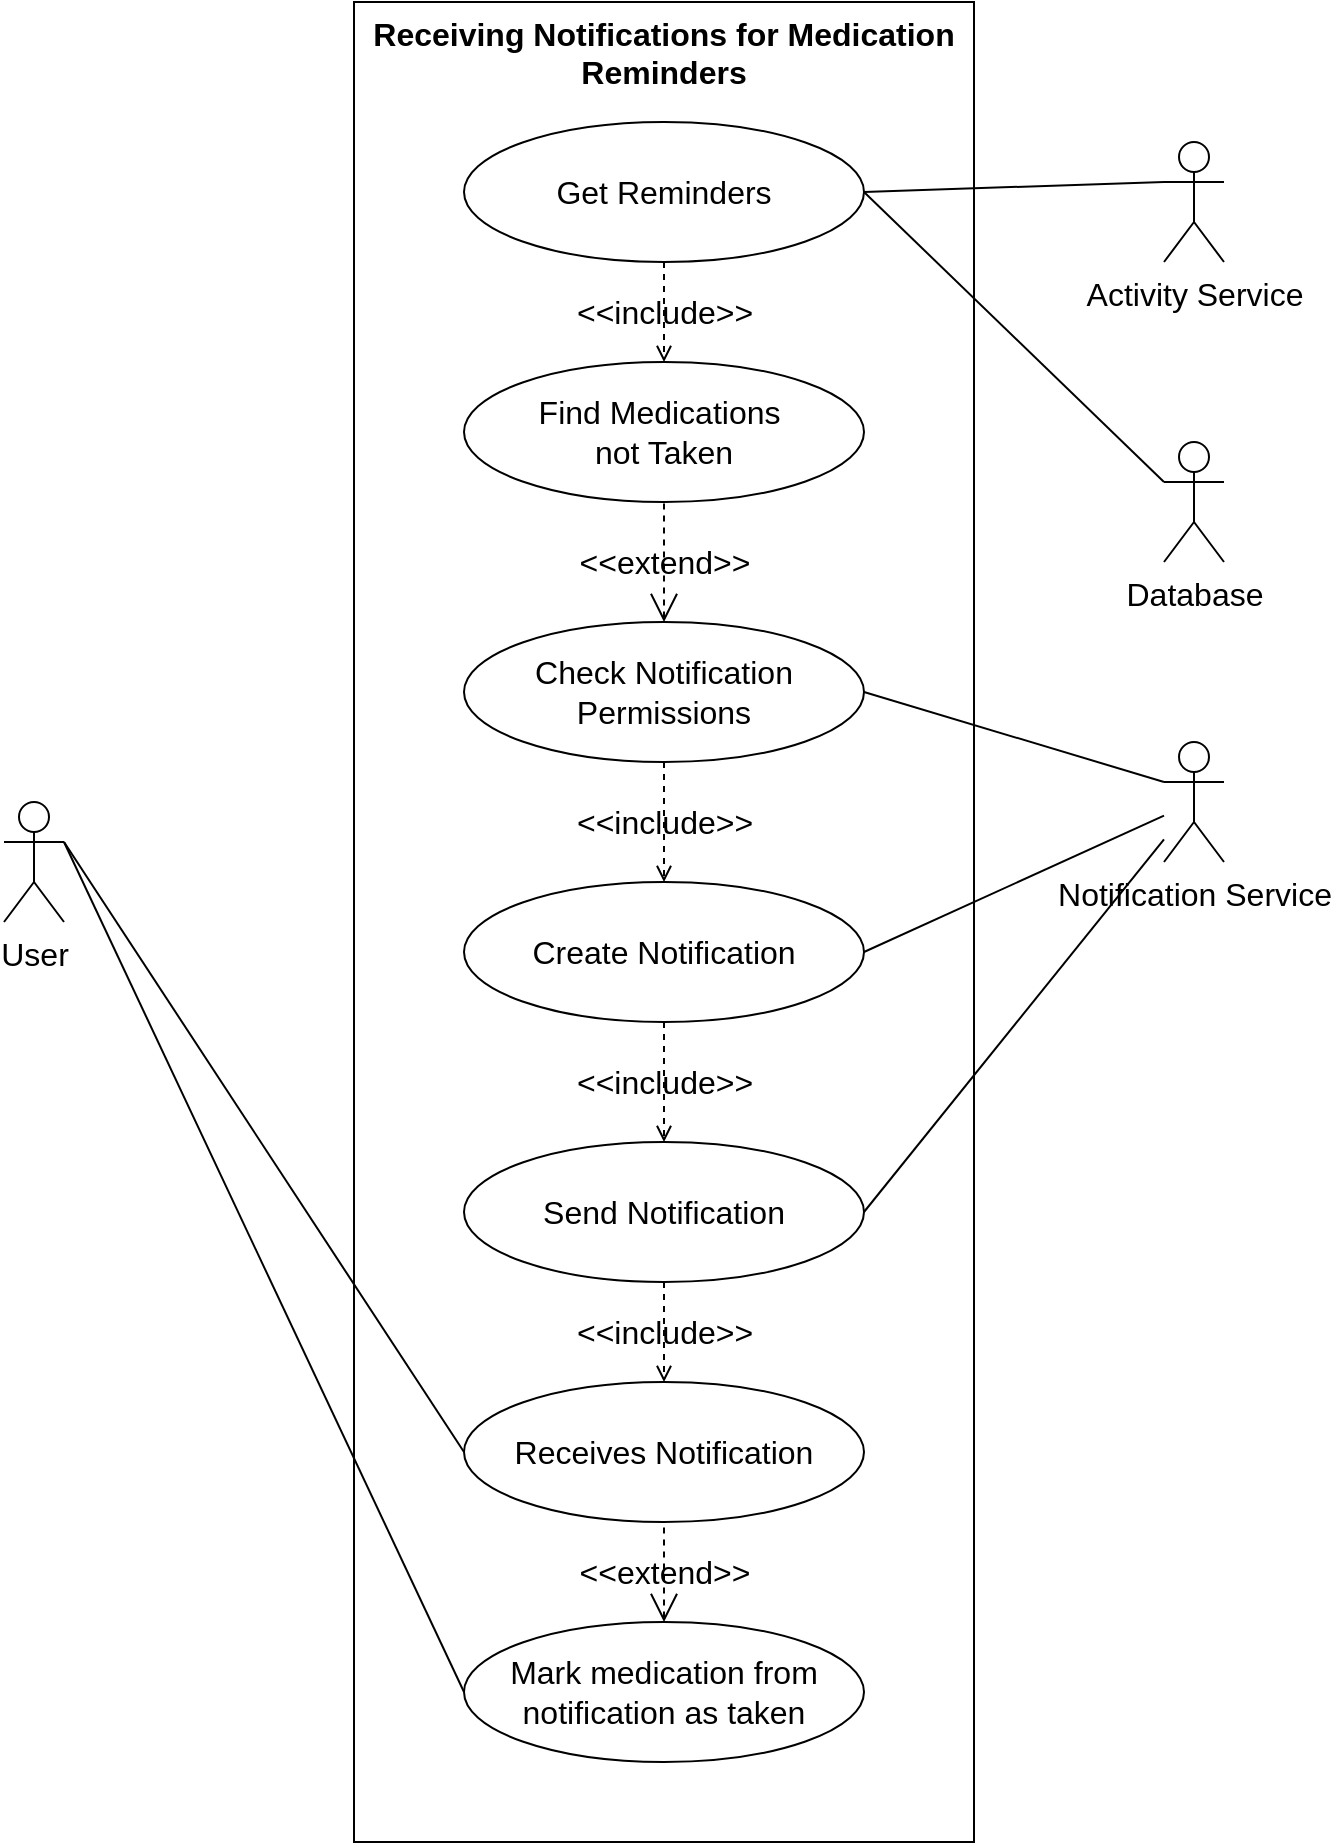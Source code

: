 <mxfile version="24.2.2" type="device" pages="4">
  <diagram name="Receive Notifications" id="eH_CgCgpKJzSwUUcgPdi">
    <mxGraphModel dx="1050" dy="522" grid="1" gridSize="10" guides="1" tooltips="1" connect="1" arrows="1" fold="1" page="1" pageScale="1" pageWidth="827" pageHeight="1169" math="0" shadow="0">
      <root>
        <mxCell id="0" />
        <mxCell id="1" parent="0" />
        <mxCell id="_-qtAuHiCCSlVKN4dOLj-3" value="Receiving Notifications for Medication Reminders" style="shape=rect;html=1;verticalAlign=top;fontStyle=1;whiteSpace=wrap;align=center;fontSize=16;" parent="1" vertex="1">
          <mxGeometry x="245" y="190" width="310" height="920" as="geometry" />
        </mxCell>
        <mxCell id="_-qtAuHiCCSlVKN4dOLj-2" value="Get Reminders" style="ellipse;whiteSpace=wrap;html=1;fontSize=16;" parent="1" vertex="1">
          <mxGeometry x="300" y="250" width="200" height="70" as="geometry" />
        </mxCell>
        <mxCell id="_-qtAuHiCCSlVKN4dOLj-4" value="Find Medications&amp;nbsp;&lt;div&gt;not Taken&lt;/div&gt;" style="ellipse;whiteSpace=wrap;html=1;fontSize=16;" parent="1" vertex="1">
          <mxGeometry x="300" y="370" width="200" height="70" as="geometry" />
        </mxCell>
        <mxCell id="_-qtAuHiCCSlVKN4dOLj-5" value="Check Notification Permissions" style="ellipse;whiteSpace=wrap;html=1;fontSize=16;" parent="1" vertex="1">
          <mxGeometry x="300" y="500" width="200" height="70" as="geometry" />
        </mxCell>
        <mxCell id="_-qtAuHiCCSlVKN4dOLj-6" value="Create Notification" style="ellipse;whiteSpace=wrap;html=1;fontSize=16;" parent="1" vertex="1">
          <mxGeometry x="300" y="630" width="200" height="70" as="geometry" />
        </mxCell>
        <mxCell id="_-qtAuHiCCSlVKN4dOLj-7" value="Send Notification" style="ellipse;whiteSpace=wrap;html=1;fontSize=16;" parent="1" vertex="1">
          <mxGeometry x="300" y="760" width="200" height="70" as="geometry" />
        </mxCell>
        <mxCell id="_-qtAuHiCCSlVKN4dOLj-8" value="Mark medication from&lt;div style=&quot;font-size: 16px;&quot;&gt;notification as taken&lt;/div&gt;" style="ellipse;whiteSpace=wrap;html=1;fontSize=16;" parent="1" vertex="1">
          <mxGeometry x="300" y="1000" width="200" height="70" as="geometry" />
        </mxCell>
        <mxCell id="_-qtAuHiCCSlVKN4dOLj-9" value="&amp;lt;&amp;lt;include&amp;gt;&amp;gt;" style="edgeStyle=none;html=1;endArrow=open;verticalAlign=middle;dashed=1;labelBackgroundColor=none;rounded=0;exitX=0.5;exitY=1;exitDx=0;exitDy=0;entryX=0.5;entryY=0;entryDx=0;entryDy=0;fontSize=16;" parent="1" source="_-qtAuHiCCSlVKN4dOLj-2" target="_-qtAuHiCCSlVKN4dOLj-4" edge="1">
          <mxGeometry width="160" relative="1" as="geometry">
            <mxPoint x="480" y="360" as="sourcePoint" />
            <mxPoint x="640" y="360" as="targetPoint" />
            <mxPoint as="offset" />
          </mxGeometry>
        </mxCell>
        <mxCell id="_-qtAuHiCCSlVKN4dOLj-10" value="&amp;lt;&amp;lt;extend&amp;gt;&amp;gt;" style="edgeStyle=none;html=1;startArrow=open;endArrow=none;startSize=12;verticalAlign=middle;dashed=1;labelBackgroundColor=none;rounded=0;entryX=0.5;entryY=1;entryDx=0;entryDy=0;fontSize=16;" parent="1" source="_-qtAuHiCCSlVKN4dOLj-5" target="_-qtAuHiCCSlVKN4dOLj-4" edge="1">
          <mxGeometry width="160" relative="1" as="geometry">
            <mxPoint x="100" y="500" as="sourcePoint" />
            <mxPoint x="260" y="500" as="targetPoint" />
            <mxPoint as="offset" />
          </mxGeometry>
        </mxCell>
        <mxCell id="_-qtAuHiCCSlVKN4dOLj-11" value="&amp;lt;&amp;lt;include&amp;gt;&amp;gt;" style="edgeStyle=none;html=1;endArrow=open;verticalAlign=middle;dashed=1;labelBackgroundColor=none;rounded=0;exitX=0.5;exitY=1;exitDx=0;exitDy=0;fontSize=16;" parent="1" source="_-qtAuHiCCSlVKN4dOLj-6" target="_-qtAuHiCCSlVKN4dOLj-7" edge="1">
          <mxGeometry width="160" relative="1" as="geometry">
            <mxPoint x="210" y="670" as="sourcePoint" />
            <mxPoint x="370" y="670" as="targetPoint" />
          </mxGeometry>
        </mxCell>
        <mxCell id="_-qtAuHiCCSlVKN4dOLj-14" value="&amp;lt;&amp;lt;include&amp;gt;&amp;gt;" style="edgeStyle=none;html=1;endArrow=open;verticalAlign=middle;dashed=1;labelBackgroundColor=none;rounded=0;exitX=0.5;exitY=1;exitDx=0;exitDy=0;entryX=0.5;entryY=0;entryDx=0;entryDy=0;fontSize=16;" parent="1" source="_-qtAuHiCCSlVKN4dOLj-5" target="_-qtAuHiCCSlVKN4dOLj-6" edge="1">
          <mxGeometry width="160" relative="1" as="geometry">
            <mxPoint x="200" y="620" as="sourcePoint" />
            <mxPoint x="360" y="620" as="targetPoint" />
          </mxGeometry>
        </mxCell>
        <mxCell id="_-qtAuHiCCSlVKN4dOLj-21" style="rounded=0;orthogonalLoop=1;jettySize=auto;html=1;exitX=0;exitY=0.333;exitDx=0;exitDy=0;exitPerimeter=0;entryX=1;entryY=0.5;entryDx=0;entryDy=0;strokeColor=default;startArrow=none;startFill=0;endArrow=none;endFill=0;" parent="1" source="_-qtAuHiCCSlVKN4dOLj-15" target="_-qtAuHiCCSlVKN4dOLj-2" edge="1">
          <mxGeometry relative="1" as="geometry" />
        </mxCell>
        <mxCell id="_-qtAuHiCCSlVKN4dOLj-15" value="Activity Service" style="shape=umlActor;html=1;verticalLabelPosition=bottom;verticalAlign=top;align=center;fontSize=16;" parent="1" vertex="1">
          <mxGeometry x="650" y="260" width="30" height="60" as="geometry" />
        </mxCell>
        <mxCell id="_-qtAuHiCCSlVKN4dOLj-22" style="rounded=0;orthogonalLoop=1;jettySize=auto;html=1;exitX=0;exitY=0.333;exitDx=0;exitDy=0;exitPerimeter=0;entryX=1;entryY=0.5;entryDx=0;entryDy=0;endArrow=none;endFill=0;" parent="1" source="_-qtAuHiCCSlVKN4dOLj-18" target="_-qtAuHiCCSlVKN4dOLj-2" edge="1">
          <mxGeometry relative="1" as="geometry" />
        </mxCell>
        <mxCell id="_-qtAuHiCCSlVKN4dOLj-18" value="Database" style="shape=umlActor;html=1;verticalLabelPosition=bottom;verticalAlign=top;align=center;fontSize=16;" parent="1" vertex="1">
          <mxGeometry x="650" y="410" width="30" height="60" as="geometry" />
        </mxCell>
        <mxCell id="_-qtAuHiCCSlVKN4dOLj-23" style="rounded=0;orthogonalLoop=1;jettySize=auto;html=1;exitX=0;exitY=0.333;exitDx=0;exitDy=0;exitPerimeter=0;entryX=1;entryY=0.5;entryDx=0;entryDy=0;endArrow=none;endFill=0;" parent="1" source="_-qtAuHiCCSlVKN4dOLj-20" target="_-qtAuHiCCSlVKN4dOLj-5" edge="1">
          <mxGeometry relative="1" as="geometry" />
        </mxCell>
        <mxCell id="_-qtAuHiCCSlVKN4dOLj-27" style="rounded=0;orthogonalLoop=1;jettySize=auto;html=1;entryX=1;entryY=0.5;entryDx=0;entryDy=0;endArrow=none;endFill=0;" parent="1" source="_-qtAuHiCCSlVKN4dOLj-20" target="_-qtAuHiCCSlVKN4dOLj-6" edge="1">
          <mxGeometry relative="1" as="geometry" />
        </mxCell>
        <mxCell id="_-qtAuHiCCSlVKN4dOLj-28" style="rounded=0;orthogonalLoop=1;jettySize=auto;html=1;entryX=1;entryY=0.5;entryDx=0;entryDy=0;endArrow=none;endFill=0;" parent="1" source="_-qtAuHiCCSlVKN4dOLj-20" target="_-qtAuHiCCSlVKN4dOLj-7" edge="1">
          <mxGeometry relative="1" as="geometry" />
        </mxCell>
        <mxCell id="_-qtAuHiCCSlVKN4dOLj-20" value="Notification Service" style="shape=umlActor;html=1;verticalLabelPosition=bottom;verticalAlign=top;align=center;fontSize=16;" parent="1" vertex="1">
          <mxGeometry x="650" y="560" width="30" height="60" as="geometry" />
        </mxCell>
        <mxCell id="_-qtAuHiCCSlVKN4dOLj-26" style="rounded=0;orthogonalLoop=1;jettySize=auto;html=1;entryX=0;entryY=0.5;entryDx=0;entryDy=0;endArrow=none;endFill=0;exitX=1;exitY=0.333;exitDx=0;exitDy=0;exitPerimeter=0;" parent="1" source="_-qtAuHiCCSlVKN4dOLj-25" target="_-qtAuHiCCSlVKN4dOLj-8" edge="1">
          <mxGeometry relative="1" as="geometry" />
        </mxCell>
        <mxCell id="_-qtAuHiCCSlVKN4dOLj-33" style="rounded=0;orthogonalLoop=1;jettySize=auto;html=1;entryX=0;entryY=0.5;entryDx=0;entryDy=0;endArrow=none;endFill=0;exitX=1;exitY=0.333;exitDx=0;exitDy=0;exitPerimeter=0;" parent="1" source="_-qtAuHiCCSlVKN4dOLj-25" target="_-qtAuHiCCSlVKN4dOLj-30" edge="1">
          <mxGeometry relative="1" as="geometry" />
        </mxCell>
        <mxCell id="_-qtAuHiCCSlVKN4dOLj-25" value="&lt;font style=&quot;font-size: 16px;&quot;&gt;User&lt;/font&gt;" style="shape=umlActor;html=1;verticalLabelPosition=bottom;verticalAlign=top;align=center;" parent="1" vertex="1">
          <mxGeometry x="70" y="590" width="30" height="60" as="geometry" />
        </mxCell>
        <mxCell id="_-qtAuHiCCSlVKN4dOLj-30" value="Receives Notification" style="ellipse;whiteSpace=wrap;html=1;fontSize=16;" parent="1" vertex="1">
          <mxGeometry x="300" y="880" width="200" height="70" as="geometry" />
        </mxCell>
        <mxCell id="_-qtAuHiCCSlVKN4dOLj-31" value="&amp;lt;&amp;lt;include&amp;gt;&amp;gt;" style="edgeStyle=none;html=1;endArrow=open;verticalAlign=middle;dashed=1;labelBackgroundColor=none;rounded=0;exitX=0.5;exitY=1;exitDx=0;exitDy=0;entryX=0.5;entryY=0;entryDx=0;entryDy=0;fontSize=16;" parent="1" source="_-qtAuHiCCSlVKN4dOLj-7" target="_-qtAuHiCCSlVKN4dOLj-30" edge="1">
          <mxGeometry width="160" relative="1" as="geometry">
            <mxPoint x="40" y="830" as="sourcePoint" />
            <mxPoint x="200" y="830" as="targetPoint" />
          </mxGeometry>
        </mxCell>
        <mxCell id="_-qtAuHiCCSlVKN4dOLj-32" value="&amp;lt;&amp;lt;extend&amp;gt;&amp;gt;" style="edgeStyle=none;html=1;startArrow=open;endArrow=none;startSize=12;verticalAlign=middle;dashed=1;labelBackgroundColor=none;rounded=0;entryX=0.5;entryY=1;entryDx=0;entryDy=0;exitX=0.5;exitY=0;exitDx=0;exitDy=0;fontSize=16;" parent="1" source="_-qtAuHiCCSlVKN4dOLj-8" target="_-qtAuHiCCSlVKN4dOLj-30" edge="1">
          <mxGeometry width="160" relative="1" as="geometry">
            <mxPoint x="170" y="970" as="sourcePoint" />
            <mxPoint x="330" y="970" as="targetPoint" />
          </mxGeometry>
        </mxCell>
      </root>
    </mxGraphModel>
  </diagram>
  <diagram name="Manage Reminders" id="opu9LXOiDdulIpqxykQW">
    <mxGraphModel dx="1050" dy="522" grid="1" gridSize="10" guides="1" tooltips="1" connect="1" arrows="1" fold="1" page="1" pageScale="1" pageWidth="827" pageHeight="1169" math="0" shadow="0">
      <root>
        <mxCell id="TYFwRxa_XZ7bVGTP5NYN-0" />
        <mxCell id="TYFwRxa_XZ7bVGTP5NYN-1" parent="TYFwRxa_XZ7bVGTP5NYN-0" />
        <mxCell id="TYFwRxa_XZ7bVGTP5NYN-2" value="Manage Medication Reminders" style="shape=rect;html=1;verticalAlign=top;fontStyle=1;whiteSpace=wrap;align=center;fontSize=16;" vertex="1" parent="TYFwRxa_XZ7bVGTP5NYN-1">
          <mxGeometry x="245" y="190" width="310" height="670" as="geometry" />
        </mxCell>
        <mxCell id="TYFwRxa_XZ7bVGTP5NYN-3" value="Get Reminders" style="ellipse;whiteSpace=wrap;html=1;fontSize=16;" vertex="1" parent="TYFwRxa_XZ7bVGTP5NYN-1">
          <mxGeometry x="300" y="250" width="200" height="70" as="geometry" />
        </mxCell>
        <mxCell id="TYFwRxa_XZ7bVGTP5NYN-4" value="Populates Medication Reminders" style="ellipse;whiteSpace=wrap;html=1;fontSize=16;" vertex="1" parent="TYFwRxa_XZ7bVGTP5NYN-1">
          <mxGeometry x="300" y="370" width="200" height="70" as="geometry" />
        </mxCell>
        <mxCell id="TYFwRxa_XZ7bVGTP5NYN-5" value="Manages Reminders" style="ellipse;whiteSpace=wrap;html=1;fontSize=16;" vertex="1" parent="TYFwRxa_XZ7bVGTP5NYN-1">
          <mxGeometry x="300" y="500" width="200" height="70" as="geometry" />
        </mxCell>
        <mxCell id="TYFwRxa_XZ7bVGTP5NYN-6" value="Synchronises Changes" style="ellipse;whiteSpace=wrap;html=1;fontSize=16;" vertex="1" parent="TYFwRxa_XZ7bVGTP5NYN-1">
          <mxGeometry x="300" y="630" width="200" height="70" as="geometry" />
        </mxCell>
        <mxCell id="TYFwRxa_XZ7bVGTP5NYN-7" value="Repopulates Medication Reminders" style="ellipse;whiteSpace=wrap;html=1;fontSize=16;" vertex="1" parent="TYFwRxa_XZ7bVGTP5NYN-1">
          <mxGeometry x="300" y="760" width="200" height="70" as="geometry" />
        </mxCell>
        <mxCell id="TYFwRxa_XZ7bVGTP5NYN-9" value="&amp;lt;&amp;lt;include&amp;gt;&amp;gt;" style="edgeStyle=none;html=1;endArrow=open;verticalAlign=middle;dashed=1;labelBackgroundColor=none;rounded=0;exitX=0.5;exitY=1;exitDx=0;exitDy=0;entryX=0.5;entryY=0;entryDx=0;entryDy=0;fontSize=16;" edge="1" parent="TYFwRxa_XZ7bVGTP5NYN-1" source="TYFwRxa_XZ7bVGTP5NYN-3" target="TYFwRxa_XZ7bVGTP5NYN-4">
          <mxGeometry width="160" relative="1" as="geometry">
            <mxPoint x="480" y="360" as="sourcePoint" />
            <mxPoint x="640" y="360" as="targetPoint" />
            <mxPoint as="offset" />
          </mxGeometry>
        </mxCell>
        <mxCell id="TYFwRxa_XZ7bVGTP5NYN-11" value="&amp;lt;&amp;lt;include&amp;gt;&amp;gt;" style="edgeStyle=none;html=1;endArrow=open;verticalAlign=middle;dashed=1;labelBackgroundColor=none;rounded=0;exitX=0.5;exitY=1;exitDx=0;exitDy=0;fontSize=16;" edge="1" parent="TYFwRxa_XZ7bVGTP5NYN-1" source="TYFwRxa_XZ7bVGTP5NYN-6" target="TYFwRxa_XZ7bVGTP5NYN-7">
          <mxGeometry width="160" relative="1" as="geometry">
            <mxPoint x="210" y="670" as="sourcePoint" />
            <mxPoint x="370" y="670" as="targetPoint" />
          </mxGeometry>
        </mxCell>
        <mxCell id="TYFwRxa_XZ7bVGTP5NYN-12" value="&amp;lt;&amp;lt;include&amp;gt;&amp;gt;" style="edgeStyle=none;html=1;endArrow=open;verticalAlign=middle;dashed=1;labelBackgroundColor=none;rounded=0;exitX=0.5;exitY=1;exitDx=0;exitDy=0;entryX=0.5;entryY=0;entryDx=0;entryDy=0;fontSize=16;" edge="1" parent="TYFwRxa_XZ7bVGTP5NYN-1" source="TYFwRxa_XZ7bVGTP5NYN-5" target="TYFwRxa_XZ7bVGTP5NYN-6">
          <mxGeometry width="160" relative="1" as="geometry">
            <mxPoint x="200" y="620" as="sourcePoint" />
            <mxPoint x="360" y="620" as="targetPoint" />
          </mxGeometry>
        </mxCell>
        <mxCell id="C-jEK_ZNoUhpasjh245_-2" style="rounded=0;orthogonalLoop=1;jettySize=auto;html=1;entryX=1;entryY=0.5;entryDx=0;entryDy=0;endArrow=none;endFill=0;" edge="1" parent="TYFwRxa_XZ7bVGTP5NYN-1" source="TYFwRxa_XZ7bVGTP5NYN-14" target="TYFwRxa_XZ7bVGTP5NYN-4">
          <mxGeometry relative="1" as="geometry" />
        </mxCell>
        <mxCell id="C-jEK_ZNoUhpasjh245_-4" style="rounded=0;orthogonalLoop=1;jettySize=auto;html=1;entryX=1;entryY=0.5;entryDx=0;entryDy=0;endArrow=none;endFill=0;" edge="1" parent="TYFwRxa_XZ7bVGTP5NYN-1" source="TYFwRxa_XZ7bVGTP5NYN-14" target="TYFwRxa_XZ7bVGTP5NYN-6">
          <mxGeometry relative="1" as="geometry" />
        </mxCell>
        <mxCell id="C-jEK_ZNoUhpasjh245_-5" style="rounded=0;orthogonalLoop=1;jettySize=auto;html=1;entryX=1;entryY=0.5;entryDx=0;entryDy=0;endArrow=none;endFill=0;" edge="1" parent="TYFwRxa_XZ7bVGTP5NYN-1" source="TYFwRxa_XZ7bVGTP5NYN-14" target="TYFwRxa_XZ7bVGTP5NYN-7">
          <mxGeometry relative="1" as="geometry" />
        </mxCell>
        <mxCell id="TYFwRxa_XZ7bVGTP5NYN-14" value="Activity Service" style="shape=umlActor;html=1;verticalLabelPosition=bottom;verticalAlign=top;align=center;fontSize=16;" vertex="1" parent="TYFwRxa_XZ7bVGTP5NYN-1">
          <mxGeometry x="650" y="650" width="30" height="60" as="geometry" />
        </mxCell>
        <mxCell id="C-jEK_ZNoUhpasjh245_-1" style="rounded=0;orthogonalLoop=1;jettySize=auto;html=1;entryX=1;entryY=0.5;entryDx=0;entryDy=0;endArrow=none;endFill=0;" edge="1" parent="TYFwRxa_XZ7bVGTP5NYN-1" source="TYFwRxa_XZ7bVGTP5NYN-16" target="TYFwRxa_XZ7bVGTP5NYN-3">
          <mxGeometry relative="1" as="geometry" />
        </mxCell>
        <mxCell id="C-jEK_ZNoUhpasjh245_-8" style="rounded=0;orthogonalLoop=1;jettySize=auto;html=1;entryX=1;entryY=0.5;entryDx=0;entryDy=0;endArrow=none;endFill=0;" edge="1" parent="TYFwRxa_XZ7bVGTP5NYN-1" source="TYFwRxa_XZ7bVGTP5NYN-16" target="TYFwRxa_XZ7bVGTP5NYN-6">
          <mxGeometry relative="1" as="geometry" />
        </mxCell>
        <mxCell id="TYFwRxa_XZ7bVGTP5NYN-16" value="Database" style="shape=umlActor;html=1;verticalLabelPosition=bottom;verticalAlign=top;align=center;fontSize=16;" vertex="1" parent="TYFwRxa_XZ7bVGTP5NYN-1">
          <mxGeometry x="650" y="330" width="30" height="60" as="geometry" />
        </mxCell>
        <mxCell id="C-jEK_ZNoUhpasjh245_-3" style="rounded=0;orthogonalLoop=1;jettySize=auto;html=1;entryX=0;entryY=0.5;entryDx=0;entryDy=0;endArrow=none;endFill=0;" edge="1" parent="TYFwRxa_XZ7bVGTP5NYN-1" source="TYFwRxa_XZ7bVGTP5NYN-23" target="TYFwRxa_XZ7bVGTP5NYN-5">
          <mxGeometry relative="1" as="geometry" />
        </mxCell>
        <mxCell id="TYFwRxa_XZ7bVGTP5NYN-23" value="&lt;font style=&quot;font-size: 16px;&quot;&gt;User&lt;/font&gt;" style="shape=umlActor;html=1;verticalLabelPosition=bottom;verticalAlign=top;align=center;" vertex="1" parent="TYFwRxa_XZ7bVGTP5NYN-1">
          <mxGeometry x="70" y="590" width="30" height="60" as="geometry" />
        </mxCell>
        <mxCell id="C-jEK_ZNoUhpasjh245_-0" value="&amp;lt;&amp;lt;include&amp;gt;&amp;gt;" style="html=1;verticalAlign=middle;labelBackgroundColor=none;endArrow=open;endFill=0;dashed=1;rounded=0;exitX=0.5;exitY=1;exitDx=0;exitDy=0;fontSize=16;" edge="1" parent="TYFwRxa_XZ7bVGTP5NYN-1" source="TYFwRxa_XZ7bVGTP5NYN-4" target="TYFwRxa_XZ7bVGTP5NYN-5">
          <mxGeometry width="160" relative="1" as="geometry">
            <mxPoint x="90" y="380" as="sourcePoint" />
            <mxPoint x="250" y="380" as="targetPoint" />
          </mxGeometry>
        </mxCell>
      </root>
    </mxGraphModel>
  </diagram>
  <diagram name="Reminder Tracker" id="Ez80oZNSbkAsb_eScbtD">
    <mxGraphModel dx="1050" dy="522" grid="1" gridSize="10" guides="1" tooltips="1" connect="1" arrows="1" fold="1" page="1" pageScale="1" pageWidth="827" pageHeight="1169" math="0" shadow="0">
      <root>
        <mxCell id="vtHr7l8KxDz-96qrSYud-0" />
        <mxCell id="vtHr7l8KxDz-96qrSYud-1" parent="vtHr7l8KxDz-96qrSYud-0" />
        <mxCell id="vtHr7l8KxDz-96qrSYud-2" value="Track Medication Reminders" style="shape=rect;html=1;verticalAlign=top;fontStyle=1;whiteSpace=wrap;align=center;fontSize=16;" vertex="1" parent="vtHr7l8KxDz-96qrSYud-1">
          <mxGeometry x="220" y="190" width="350" height="930" as="geometry" />
        </mxCell>
        <mxCell id="vtHr7l8KxDz-96qrSYud-3" value="Get Reminders" style="ellipse;whiteSpace=wrap;html=1;fontSize=16;" vertex="1" parent="vtHr7l8KxDz-96qrSYud-1">
          <mxGeometry x="300" y="250" width="200" height="70" as="geometry" />
        </mxCell>
        <mxCell id="vtHr7l8KxDz-96qrSYud-4" value="Populates Medication Reminders" style="ellipse;whiteSpace=wrap;html=1;fontSize=16;" vertex="1" parent="vtHr7l8KxDz-96qrSYud-1">
          <mxGeometry x="300" y="370" width="200" height="70" as="geometry" />
        </mxCell>
        <mxCell id="vtHr7l8KxDz-96qrSYud-5" value="Sees Reminders" style="ellipse;whiteSpace=wrap;html=1;fontSize=16;" vertex="1" parent="vtHr7l8KxDz-96qrSYud-1">
          <mxGeometry x="300" y="500" width="200" height="70" as="geometry" />
        </mxCell>
        <mxCell id="BShyNsIq8IMBb1o5bEyu-3" value="" style="edgeStyle=orthogonalEdgeStyle;rounded=0;orthogonalLoop=1;jettySize=auto;html=1;" edge="1" parent="vtHr7l8KxDz-96qrSYud-1" source="vtHr7l8KxDz-96qrSYud-6" target="BShyNsIq8IMBb1o5bEyu-1">
          <mxGeometry relative="1" as="geometry" />
        </mxCell>
        <mxCell id="vtHr7l8KxDz-96qrSYud-6" value="Marks Reminder Taken" style="ellipse;whiteSpace=wrap;html=1;fontSize=16;" vertex="1" parent="vtHr7l8KxDz-96qrSYud-1">
          <mxGeometry x="300" y="630" width="200" height="70" as="geometry" />
        </mxCell>
        <mxCell id="vtHr7l8KxDz-96qrSYud-7" value="Repopulates Medication Reminders" style="ellipse;whiteSpace=wrap;html=1;fontSize=16;" vertex="1" parent="vtHr7l8KxDz-96qrSYud-1">
          <mxGeometry x="300" y="1040" width="200" height="70" as="geometry" />
        </mxCell>
        <mxCell id="vtHr7l8KxDz-96qrSYud-8" value="&amp;lt;&amp;lt;include&amp;gt;&amp;gt;" style="edgeStyle=none;html=1;endArrow=open;verticalAlign=middle;dashed=1;labelBackgroundColor=none;rounded=0;exitX=0.5;exitY=1;exitDx=0;exitDy=0;entryX=0.5;entryY=0;entryDx=0;entryDy=0;fontSize=16;" edge="1" parent="vtHr7l8KxDz-96qrSYud-1" source="vtHr7l8KxDz-96qrSYud-3" target="vtHr7l8KxDz-96qrSYud-4">
          <mxGeometry width="160" relative="1" as="geometry">
            <mxPoint x="480" y="360" as="sourcePoint" />
            <mxPoint x="640" y="360" as="targetPoint" />
            <mxPoint as="offset" />
          </mxGeometry>
        </mxCell>
        <mxCell id="vtHr7l8KxDz-96qrSYud-10" value="&amp;lt;&amp;lt;include&amp;gt;&amp;gt;" style="edgeStyle=none;html=1;endArrow=open;verticalAlign=middle;dashed=1;labelBackgroundColor=none;rounded=0;exitX=0.5;exitY=1;exitDx=0;exitDy=0;entryX=0.5;entryY=0;entryDx=0;entryDy=0;fontSize=16;" edge="1" parent="vtHr7l8KxDz-96qrSYud-1" source="vtHr7l8KxDz-96qrSYud-5" target="vtHr7l8KxDz-96qrSYud-6">
          <mxGeometry width="160" relative="1" as="geometry">
            <mxPoint x="200" y="620" as="sourcePoint" />
            <mxPoint x="360" y="620" as="targetPoint" />
          </mxGeometry>
        </mxCell>
        <mxCell id="vtHr7l8KxDz-96qrSYud-11" style="rounded=0;orthogonalLoop=1;jettySize=auto;html=1;entryX=1;entryY=0.5;entryDx=0;entryDy=0;endArrow=none;endFill=0;" edge="1" parent="vtHr7l8KxDz-96qrSYud-1" source="vtHr7l8KxDz-96qrSYud-14" target="vtHr7l8KxDz-96qrSYud-4">
          <mxGeometry relative="1" as="geometry" />
        </mxCell>
        <mxCell id="vtHr7l8KxDz-96qrSYud-13" style="rounded=0;orthogonalLoop=1;jettySize=auto;html=1;entryX=1;entryY=0.5;entryDx=0;entryDy=0;endArrow=none;endFill=0;" edge="1" parent="vtHr7l8KxDz-96qrSYud-1" source="vtHr7l8KxDz-96qrSYud-14" target="vtHr7l8KxDz-96qrSYud-7">
          <mxGeometry relative="1" as="geometry" />
        </mxCell>
        <mxCell id="vtHr7l8KxDz-96qrSYud-14" value="Activity Service" style="shape=umlActor;html=1;verticalLabelPosition=bottom;verticalAlign=top;align=center;fontSize=16;" vertex="1" parent="vtHr7l8KxDz-96qrSYud-1">
          <mxGeometry x="650" y="650" width="30" height="60" as="geometry" />
        </mxCell>
        <mxCell id="vtHr7l8KxDz-96qrSYud-15" style="rounded=0;orthogonalLoop=1;jettySize=auto;html=1;entryX=1;entryY=0.5;entryDx=0;entryDy=0;endArrow=none;endFill=0;" edge="1" parent="vtHr7l8KxDz-96qrSYud-1" source="vtHr7l8KxDz-96qrSYud-17" target="vtHr7l8KxDz-96qrSYud-3">
          <mxGeometry relative="1" as="geometry" />
        </mxCell>
        <mxCell id="BShyNsIq8IMBb1o5bEyu-11" style="rounded=0;orthogonalLoop=1;jettySize=auto;html=1;entryX=1;entryY=0.5;entryDx=0;entryDy=0;endArrow=none;endFill=0;" edge="1" parent="vtHr7l8KxDz-96qrSYud-1" source="vtHr7l8KxDz-96qrSYud-17" target="BShyNsIq8IMBb1o5bEyu-10">
          <mxGeometry relative="1" as="geometry" />
        </mxCell>
        <mxCell id="vtHr7l8KxDz-96qrSYud-17" value="Database" style="shape=umlActor;html=1;verticalLabelPosition=bottom;verticalAlign=top;align=center;fontSize=16;" vertex="1" parent="vtHr7l8KxDz-96qrSYud-1">
          <mxGeometry x="650" y="330" width="30" height="60" as="geometry" />
        </mxCell>
        <mxCell id="BShyNsIq8IMBb1o5bEyu-6" style="rounded=0;orthogonalLoop=1;jettySize=auto;html=1;entryX=0;entryY=0.5;entryDx=0;entryDy=0;endArrow=none;endFill=0;" edge="1" parent="vtHr7l8KxDz-96qrSYud-1" source="vtHr7l8KxDz-96qrSYud-19" target="vtHr7l8KxDz-96qrSYud-5">
          <mxGeometry relative="1" as="geometry" />
        </mxCell>
        <mxCell id="BShyNsIq8IMBb1o5bEyu-7" style="rounded=0;orthogonalLoop=1;jettySize=auto;html=1;entryX=0;entryY=1;entryDx=0;entryDy=0;endArrow=none;endFill=0;" edge="1" parent="vtHr7l8KxDz-96qrSYud-1" source="vtHr7l8KxDz-96qrSYud-19" target="vtHr7l8KxDz-96qrSYud-6">
          <mxGeometry relative="1" as="geometry" />
        </mxCell>
        <mxCell id="BShyNsIq8IMBb1o5bEyu-8" style="rounded=0;orthogonalLoop=1;jettySize=auto;html=1;entryX=0;entryY=0;entryDx=0;entryDy=0;endArrow=none;endFill=0;" edge="1" parent="vtHr7l8KxDz-96qrSYud-1" source="vtHr7l8KxDz-96qrSYud-19" target="BShyNsIq8IMBb1o5bEyu-1">
          <mxGeometry relative="1" as="geometry" />
        </mxCell>
        <mxCell id="BShyNsIq8IMBb1o5bEyu-9" style="rounded=0;orthogonalLoop=1;jettySize=auto;html=1;entryX=0;entryY=0.5;entryDx=0;entryDy=0;endArrow=none;endFill=0;" edge="1" parent="vtHr7l8KxDz-96qrSYud-1" source="vtHr7l8KxDz-96qrSYud-19" target="BShyNsIq8IMBb1o5bEyu-0">
          <mxGeometry relative="1" as="geometry" />
        </mxCell>
        <mxCell id="vtHr7l8KxDz-96qrSYud-19" value="&lt;font style=&quot;font-size: 16px;&quot;&gt;User&lt;/font&gt;" style="shape=umlActor;html=1;verticalLabelPosition=bottom;verticalAlign=top;align=center;" vertex="1" parent="vtHr7l8KxDz-96qrSYud-1">
          <mxGeometry x="70" y="590" width="30" height="60" as="geometry" />
        </mxCell>
        <mxCell id="vtHr7l8KxDz-96qrSYud-20" value="&amp;lt;&amp;lt;include&amp;gt;&amp;gt;" style="html=1;verticalAlign=middle;labelBackgroundColor=none;endArrow=open;endFill=0;dashed=1;rounded=0;exitX=0.5;exitY=1;exitDx=0;exitDy=0;fontSize=16;" edge="1" parent="vtHr7l8KxDz-96qrSYud-1" source="vtHr7l8KxDz-96qrSYud-4" target="vtHr7l8KxDz-96qrSYud-5">
          <mxGeometry width="160" relative="1" as="geometry">
            <mxPoint x="90" y="380" as="sourcePoint" />
            <mxPoint x="250" y="380" as="targetPoint" />
          </mxGeometry>
        </mxCell>
        <mxCell id="BShyNsIq8IMBb1o5bEyu-0" value="Snoozes Reminder" style="ellipse;whiteSpace=wrap;html=1;fontSize=16;" vertex="1" parent="vtHr7l8KxDz-96qrSYud-1">
          <mxGeometry x="300" y="850" width="200" height="70" as="geometry" />
        </mxCell>
        <mxCell id="BShyNsIq8IMBb1o5bEyu-1" value="Marks Reminder Not&amp;nbsp;&lt;div&gt;Taken&lt;/div&gt;" style="ellipse;whiteSpace=wrap;html=1;fontSize=16;" vertex="1" parent="vtHr7l8KxDz-96qrSYud-1">
          <mxGeometry x="300" y="740" width="200" height="70" as="geometry" />
        </mxCell>
        <mxCell id="BShyNsIq8IMBb1o5bEyu-2" value="&amp;lt;&amp;lt;include&amp;gt;&amp;gt;" style="html=1;verticalAlign=bottom;labelBackgroundColor=none;endArrow=open;endFill=0;dashed=1;rounded=0;entryX=0;entryY=0.5;entryDx=0;entryDy=0;fontSize=16;edgeStyle=orthogonalEdgeStyle;" edge="1" parent="vtHr7l8KxDz-96qrSYud-1" target="BShyNsIq8IMBb1o5bEyu-1">
          <mxGeometry width="160" relative="1" as="geometry">
            <mxPoint x="300" y="535" as="sourcePoint" />
            <mxPoint x="320" y="775" as="targetPoint" />
            <Array as="points">
              <mxPoint x="270" y="535" />
              <mxPoint x="270" y="775" />
            </Array>
            <mxPoint as="offset" />
          </mxGeometry>
        </mxCell>
        <mxCell id="BShyNsIq8IMBb1o5bEyu-5" value="&amp;lt;&amp;lt;extend&amp;gt;&amp;gt;" style="html=1;verticalAlign=bottom;labelBackgroundColor=none;endArrow=open;endFill=0;dashed=1;rounded=0;exitX=1;exitY=0.5;exitDx=0;exitDy=0;entryX=1;entryY=0.5;entryDx=0;entryDy=0;edgeStyle=orthogonalEdgeStyle;fontSize=16;" edge="1" parent="vtHr7l8KxDz-96qrSYud-1" source="vtHr7l8KxDz-96qrSYud-5" target="BShyNsIq8IMBb1o5bEyu-0">
          <mxGeometry width="160" relative="1" as="geometry">
            <mxPoint x="500" y="720" as="sourcePoint" />
            <mxPoint x="660" y="720" as="targetPoint" />
            <Array as="points">
              <mxPoint x="520" y="535" />
              <mxPoint x="520" y="885" />
            </Array>
          </mxGeometry>
        </mxCell>
        <mxCell id="BShyNsIq8IMBb1o5bEyu-10" value="Changes Synchronised" style="ellipse;whiteSpace=wrap;html=1;fontSize=16;" vertex="1" parent="vtHr7l8KxDz-96qrSYud-1">
          <mxGeometry x="300" y="950" width="200" height="70" as="geometry" />
        </mxCell>
      </root>
    </mxGraphModel>
  </diagram>
  <diagram id="80o6nRLUJfI9DyHG9vXT" name="Receiving Timely Notifications by sending Alarms">
    <mxGraphModel dx="1050" dy="522" grid="1" gridSize="10" guides="1" tooltips="1" connect="1" arrows="1" fold="1" page="1" pageScale="1" pageWidth="827" pageHeight="1169" math="0" shadow="0">
      <root>
        <mxCell id="0" />
        <mxCell id="1" parent="0" />
        <mxCell id="lPPpHJNWQw5s5m9NbLX2-1" value="Receiving Notifications for Medication Reminders" style="shape=rect;html=1;verticalAlign=top;fontStyle=1;whiteSpace=wrap;align=center;fontSize=16;" parent="1" vertex="1">
          <mxGeometry x="234" y="81" width="316" height="1000" as="geometry" />
        </mxCell>
        <mxCell id="lPPpHJNWQw5s5m9NbLX2-2" value="Get Reminders" style="ellipse;whiteSpace=wrap;html=1;fontSize=16;" parent="1" vertex="1">
          <mxGeometry x="289" y="141" width="200" height="70" as="geometry" />
        </mxCell>
        <mxCell id="lPPpHJNWQw5s5m9NbLX2-3" value="Find Medications&amp;nbsp;&lt;div&gt;not Taken&lt;/div&gt;" style="ellipse;whiteSpace=wrap;html=1;fontSize=16;" parent="1" vertex="1">
          <mxGeometry x="289" y="261" width="200" height="70" as="geometry" />
        </mxCell>
        <mxCell id="lPPpHJNWQw5s5m9NbLX2-4" value="Create Alarm" style="ellipse;whiteSpace=wrap;html=1;fontSize=16;" parent="1" vertex="1">
          <mxGeometry x="289" y="391" width="200" height="70" as="geometry" />
        </mxCell>
        <mxCell id="lPPpHJNWQw5s5m9NbLX2-5" value="Start Pending Intent" style="ellipse;whiteSpace=wrap;html=1;fontSize=16;" parent="1" vertex="1">
          <mxGeometry x="289" y="521" width="200" height="70" as="geometry" />
        </mxCell>
        <mxCell id="lPPpHJNWQw5s5m9NbLX2-6" value="Receives Pending Intent" style="ellipse;whiteSpace=wrap;html=1;fontSize=16;" parent="1" vertex="1">
          <mxGeometry x="289" y="651" width="200" height="70" as="geometry" />
        </mxCell>
        <mxCell id="lPPpHJNWQw5s5m9NbLX2-7" value="Receives Notification" style="ellipse;whiteSpace=wrap;html=1;fontSize=16;" parent="1" vertex="1">
          <mxGeometry x="289" y="891" width="200" height="70" as="geometry" />
        </mxCell>
        <mxCell id="lPPpHJNWQw5s5m9NbLX2-8" value="&amp;lt;&amp;lt;include&amp;gt;&amp;gt;" style="edgeStyle=none;html=1;endArrow=open;verticalAlign=middle;dashed=1;labelBackgroundColor=none;rounded=0;exitX=0.5;exitY=1;exitDx=0;exitDy=0;entryX=0.5;entryY=0;entryDx=0;entryDy=0;fontSize=16;" parent="1" source="lPPpHJNWQw5s5m9NbLX2-2" target="lPPpHJNWQw5s5m9NbLX2-3" edge="1">
          <mxGeometry width="160" relative="1" as="geometry">
            <mxPoint x="469" y="251" as="sourcePoint" />
            <mxPoint x="629" y="251" as="targetPoint" />
            <mxPoint as="offset" />
          </mxGeometry>
        </mxCell>
        <mxCell id="lPPpHJNWQw5s5m9NbLX2-10" value="&amp;lt;&amp;lt;include&amp;gt;&amp;gt;" style="edgeStyle=none;html=1;endArrow=open;verticalAlign=middle;dashed=1;labelBackgroundColor=none;rounded=0;exitX=0.5;exitY=1;exitDx=0;exitDy=0;fontSize=16;" parent="1" source="lPPpHJNWQw5s5m9NbLX2-5" target="lPPpHJNWQw5s5m9NbLX2-6" edge="1">
          <mxGeometry width="160" relative="1" as="geometry">
            <mxPoint x="199" y="561" as="sourcePoint" />
            <mxPoint x="359" y="561" as="targetPoint" />
          </mxGeometry>
        </mxCell>
        <mxCell id="lPPpHJNWQw5s5m9NbLX2-11" value="&amp;lt;&amp;lt;include&amp;gt;&amp;gt;" style="edgeStyle=none;html=1;endArrow=open;verticalAlign=middle;dashed=1;labelBackgroundColor=none;rounded=0;exitX=0.5;exitY=1;exitDx=0;exitDy=0;entryX=0.5;entryY=0;entryDx=0;entryDy=0;fontSize=16;" parent="1" source="lPPpHJNWQw5s5m9NbLX2-4" target="lPPpHJNWQw5s5m9NbLX2-5" edge="1">
          <mxGeometry width="160" relative="1" as="geometry">
            <mxPoint x="412" y="461" as="sourcePoint" />
            <mxPoint x="412" y="521" as="targetPoint" />
          </mxGeometry>
        </mxCell>
        <mxCell id="lPPpHJNWQw5s5m9NbLX2-12" style="rounded=0;orthogonalLoop=1;jettySize=auto;html=1;entryX=1;entryY=0.5;entryDx=0;entryDy=0;strokeColor=default;startArrow=none;startFill=0;endArrow=none;endFill=0;exitX=0;exitY=0.333;exitDx=0;exitDy=0;exitPerimeter=0;" parent="1" source="lPPpHJNWQw5s5m9NbLX2-13" target="lPPpHJNWQw5s5m9NbLX2-2" edge="1">
          <mxGeometry relative="1" as="geometry" />
        </mxCell>
        <mxCell id="3G07l8XHtuYA0XYZ3VTv-5" style="rounded=0;orthogonalLoop=1;jettySize=auto;html=1;entryX=1;entryY=0.5;entryDx=0;entryDy=0;endArrow=none;endFill=0;exitX=0;exitY=0.333;exitDx=0;exitDy=0;exitPerimeter=0;" parent="1" source="lPPpHJNWQw5s5m9NbLX2-13" target="lPPpHJNWQw5s5m9NbLX2-3" edge="1">
          <mxGeometry relative="1" as="geometry" />
        </mxCell>
        <mxCell id="lPPpHJNWQw5s5m9NbLX2-13" value="Activity Service" style="shape=umlActor;html=1;verticalLabelPosition=bottom;verticalAlign=top;align=center;fontSize=16;" parent="1" vertex="1">
          <mxGeometry x="639" y="151" width="30" height="60" as="geometry" />
        </mxCell>
        <mxCell id="lPPpHJNWQw5s5m9NbLX2-14" style="rounded=0;orthogonalLoop=1;jettySize=auto;html=1;exitX=0;exitY=0.333;exitDx=0;exitDy=0;exitPerimeter=0;entryX=1;entryY=0.5;entryDx=0;entryDy=0;endArrow=none;endFill=0;" parent="1" source="lPPpHJNWQw5s5m9NbLX2-15" target="lPPpHJNWQw5s5m9NbLX2-2" edge="1">
          <mxGeometry relative="1" as="geometry" />
        </mxCell>
        <mxCell id="lPPpHJNWQw5s5m9NbLX2-15" value="Database" style="shape=umlActor;html=1;verticalLabelPosition=bottom;verticalAlign=top;align=center;fontSize=16;" parent="1" vertex="1">
          <mxGeometry x="639" y="301" width="30" height="60" as="geometry" />
        </mxCell>
        <mxCell id="lPPpHJNWQw5s5m9NbLX2-16" style="rounded=0;orthogonalLoop=1;jettySize=auto;html=1;exitX=0;exitY=0.333;exitDx=0;exitDy=0;exitPerimeter=0;entryX=1;entryY=0.5;entryDx=0;entryDy=0;endArrow=none;endFill=0;" parent="1" source="lPPpHJNWQw5s5m9NbLX2-19" target="lPPpHJNWQw5s5m9NbLX2-4" edge="1">
          <mxGeometry relative="1" as="geometry" />
        </mxCell>
        <mxCell id="lPPpHJNWQw5s5m9NbLX2-17" style="rounded=0;orthogonalLoop=1;jettySize=auto;html=1;entryX=1;entryY=0.5;entryDx=0;entryDy=0;endArrow=none;endFill=0;" parent="1" source="lPPpHJNWQw5s5m9NbLX2-19" target="lPPpHJNWQw5s5m9NbLX2-5" edge="1">
          <mxGeometry relative="1" as="geometry" />
        </mxCell>
        <mxCell id="lPPpHJNWQw5s5m9NbLX2-18" style="rounded=0;orthogonalLoop=1;jettySize=auto;html=1;entryX=1;entryY=0.5;entryDx=0;entryDy=0;endArrow=none;endFill=0;exitX=0;exitY=0.333;exitDx=0;exitDy=0;exitPerimeter=0;" parent="1" source="7nr2ErHlHW3V039BJi8v-1" target="lPPpHJNWQw5s5m9NbLX2-6" edge="1">
          <mxGeometry relative="1" as="geometry" />
        </mxCell>
        <mxCell id="lPPpHJNWQw5s5m9NbLX2-19" value="AlarmManager" style="shape=umlActor;html=1;verticalLabelPosition=bottom;verticalAlign=top;align=center;fontSize=16;" parent="1" vertex="1">
          <mxGeometry x="639" y="451" width="30" height="60" as="geometry" />
        </mxCell>
        <mxCell id="lPPpHJNWQw5s5m9NbLX2-20" style="rounded=0;orthogonalLoop=1;jettySize=auto;html=1;entryX=0;entryY=0.5;entryDx=0;entryDy=0;endArrow=none;endFill=0;exitX=1;exitY=0.333;exitDx=0;exitDy=0;exitPerimeter=0;" parent="1" source="lPPpHJNWQw5s5m9NbLX2-22" target="lPPpHJNWQw5s5m9NbLX2-7" edge="1">
          <mxGeometry relative="1" as="geometry" />
        </mxCell>
        <mxCell id="3G07l8XHtuYA0XYZ3VTv-1" style="rounded=0;orthogonalLoop=1;jettySize=auto;html=1;entryX=0;entryY=0.5;entryDx=0;entryDy=0;endArrow=none;endFill=0;exitX=1;exitY=0.333;exitDx=0;exitDy=0;exitPerimeter=0;" parent="1" source="lPPpHJNWQw5s5m9NbLX2-22" target="7nr2ErHlHW3V039BJi8v-4" edge="1">
          <mxGeometry relative="1" as="geometry" />
        </mxCell>
        <mxCell id="lPPpHJNWQw5s5m9NbLX2-22" value="&lt;font style=&quot;font-size: 16px;&quot;&gt;User&lt;/font&gt;" style="shape=umlActor;html=1;verticalLabelPosition=bottom;verticalAlign=top;align=center;" parent="1" vertex="1">
          <mxGeometry x="99" y="881" width="30" height="60" as="geometry" />
        </mxCell>
        <mxCell id="lPPpHJNWQw5s5m9NbLX2-23" value="Creates Notification" style="ellipse;whiteSpace=wrap;html=1;fontSize=16;" parent="1" vertex="1">
          <mxGeometry x="289" y="771" width="200" height="70" as="geometry" />
        </mxCell>
        <mxCell id="lPPpHJNWQw5s5m9NbLX2-24" value="&amp;lt;&amp;lt;include&amp;gt;&amp;gt;" style="edgeStyle=none;html=1;endArrow=open;verticalAlign=middle;dashed=1;labelBackgroundColor=none;rounded=0;exitX=0.5;exitY=1;exitDx=0;exitDy=0;entryX=0.5;entryY=0;entryDx=0;entryDy=0;fontSize=16;" parent="1" source="lPPpHJNWQw5s5m9NbLX2-6" target="lPPpHJNWQw5s5m9NbLX2-23" edge="1">
          <mxGeometry width="160" relative="1" as="geometry">
            <mxPoint x="29" y="721" as="sourcePoint" />
            <mxPoint x="189" y="721" as="targetPoint" />
          </mxGeometry>
        </mxCell>
        <mxCell id="7nr2ErHlHW3V039BJi8v-1" value="Broadcast Receiver" style="shape=umlActor;html=1;verticalLabelPosition=bottom;verticalAlign=top;align=center;fontSize=16;" parent="1" vertex="1">
          <mxGeometry x="639" y="581" width="30" height="60" as="geometry" />
        </mxCell>
        <mxCell id="7nr2ErHlHW3V039BJi8v-3" style="rounded=0;orthogonalLoop=1;jettySize=auto;html=1;entryX=1;entryY=0.5;entryDx=0;entryDy=0;endArrow=none;endFill=0;exitX=0;exitY=0.333;exitDx=0;exitDy=0;exitPerimeter=0;" parent="1" source="7nr2ErHlHW3V039BJi8v-2" target="lPPpHJNWQw5s5m9NbLX2-23" edge="1">
          <mxGeometry relative="1" as="geometry" />
        </mxCell>
        <mxCell id="7nr2ErHlHW3V039BJi8v-2" value="Notification Service" style="shape=umlActor;html=1;verticalLabelPosition=bottom;verticalAlign=top;align=center;fontSize=16;" parent="1" vertex="1">
          <mxGeometry x="639" y="711" width="30" height="60" as="geometry" />
        </mxCell>
        <mxCell id="7nr2ErHlHW3V039BJi8v-4" value="Mark medication from&lt;div&gt;notification as taken&lt;/div&gt;" style="ellipse;whiteSpace=wrap;html=1;fontSize=16;" parent="1" vertex="1">
          <mxGeometry x="289" y="1001" width="200" height="70" as="geometry" />
        </mxCell>
        <mxCell id="7nr2ErHlHW3V039BJi8v-5" value="&amp;lt;&amp;lt;extend&amp;gt;&amp;gt;" style="edgeStyle=none;html=1;startArrow=open;endArrow=none;startSize=12;verticalAlign=middle;dashed=1;labelBackgroundColor=none;rounded=0;entryX=0.5;entryY=1;entryDx=0;entryDy=0;fontSize=15;" parent="1" source="7nr2ErHlHW3V039BJi8v-4" target="lPPpHJNWQw5s5m9NbLX2-7" edge="1">
          <mxGeometry width="160" relative="1" as="geometry">
            <mxPoint x="19" y="951" as="sourcePoint" />
            <mxPoint x="179" y="951" as="targetPoint" />
          </mxGeometry>
        </mxCell>
        <mxCell id="3G07l8XHtuYA0XYZ3VTv-2" value="&amp;lt;&amp;lt;include&amp;gt;&amp;gt;" style="edgeStyle=none;html=1;endArrow=open;verticalAlign=middle;dashed=1;labelBackgroundColor=none;rounded=0;exitX=0.5;exitY=1;exitDx=0;exitDy=0;entryX=0.5;entryY=0;entryDx=0;entryDy=0;fontSize=16;" parent="1" source="lPPpHJNWQw5s5m9NbLX2-23" target="lPPpHJNWQw5s5m9NbLX2-7" edge="1">
          <mxGeometry width="160" relative="1" as="geometry">
            <mxPoint x="16" y="530" as="sourcePoint" />
            <mxPoint x="176" y="530" as="targetPoint" />
          </mxGeometry>
        </mxCell>
        <mxCell id="3G07l8XHtuYA0XYZ3VTv-4" value="&amp;lt;&amp;lt;include&amp;gt;&amp;gt;" style="edgeStyle=none;html=1;endArrow=open;verticalAlign=middle;dashed=1;labelBackgroundColor=none;rounded=0;exitX=0.5;exitY=1;exitDx=0;exitDy=0;entryX=0.5;entryY=0;entryDx=0;entryDy=0;fontSize=16;" parent="1" source="lPPpHJNWQw5s5m9NbLX2-3" target="lPPpHJNWQw5s5m9NbLX2-4" edge="1">
          <mxGeometry width="160" relative="1" as="geometry">
            <mxPoint x="266" y="390" as="sourcePoint" />
            <mxPoint x="426" y="390" as="targetPoint" />
          </mxGeometry>
        </mxCell>
      </root>
    </mxGraphModel>
  </diagram>
</mxfile>

